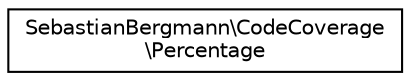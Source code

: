 digraph "Graphical Class Hierarchy"
{
  edge [fontname="Helvetica",fontsize="10",labelfontname="Helvetica",labelfontsize="10"];
  node [fontname="Helvetica",fontsize="10",shape=record];
  rankdir="LR";
  Node0 [label="SebastianBergmann\\CodeCoverage\l\\Percentage",height=0.2,width=0.4,color="black", fillcolor="white", style="filled",URL="$classSebastianBergmann_1_1CodeCoverage_1_1Percentage.html"];
}
